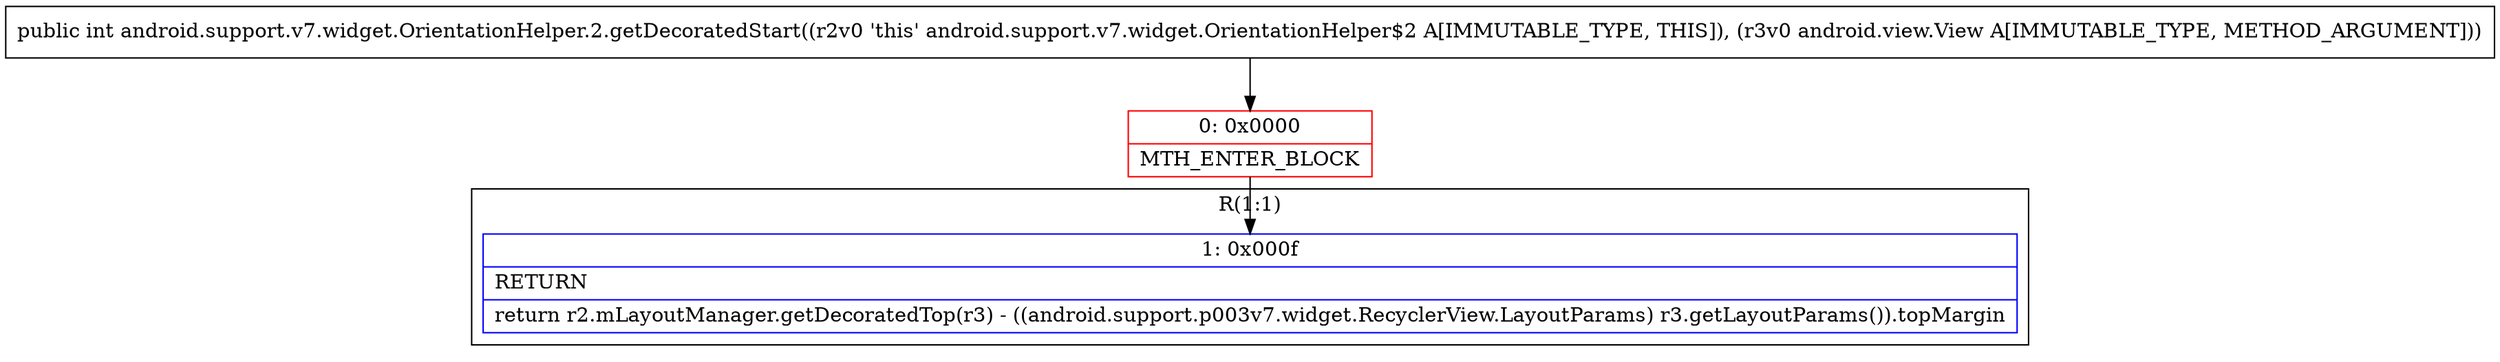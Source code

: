 digraph "CFG forandroid.support.v7.widget.OrientationHelper.2.getDecoratedStart(Landroid\/view\/View;)I" {
subgraph cluster_Region_547511361 {
label = "R(1:1)";
node [shape=record,color=blue];
Node_1 [shape=record,label="{1\:\ 0x000f|RETURN\l|return r2.mLayoutManager.getDecoratedTop(r3) \- ((android.support.p003v7.widget.RecyclerView.LayoutParams) r3.getLayoutParams()).topMargin\l}"];
}
Node_0 [shape=record,color=red,label="{0\:\ 0x0000|MTH_ENTER_BLOCK\l}"];
MethodNode[shape=record,label="{public int android.support.v7.widget.OrientationHelper.2.getDecoratedStart((r2v0 'this' android.support.v7.widget.OrientationHelper$2 A[IMMUTABLE_TYPE, THIS]), (r3v0 android.view.View A[IMMUTABLE_TYPE, METHOD_ARGUMENT])) }"];
MethodNode -> Node_0;
Node_0 -> Node_1;
}

